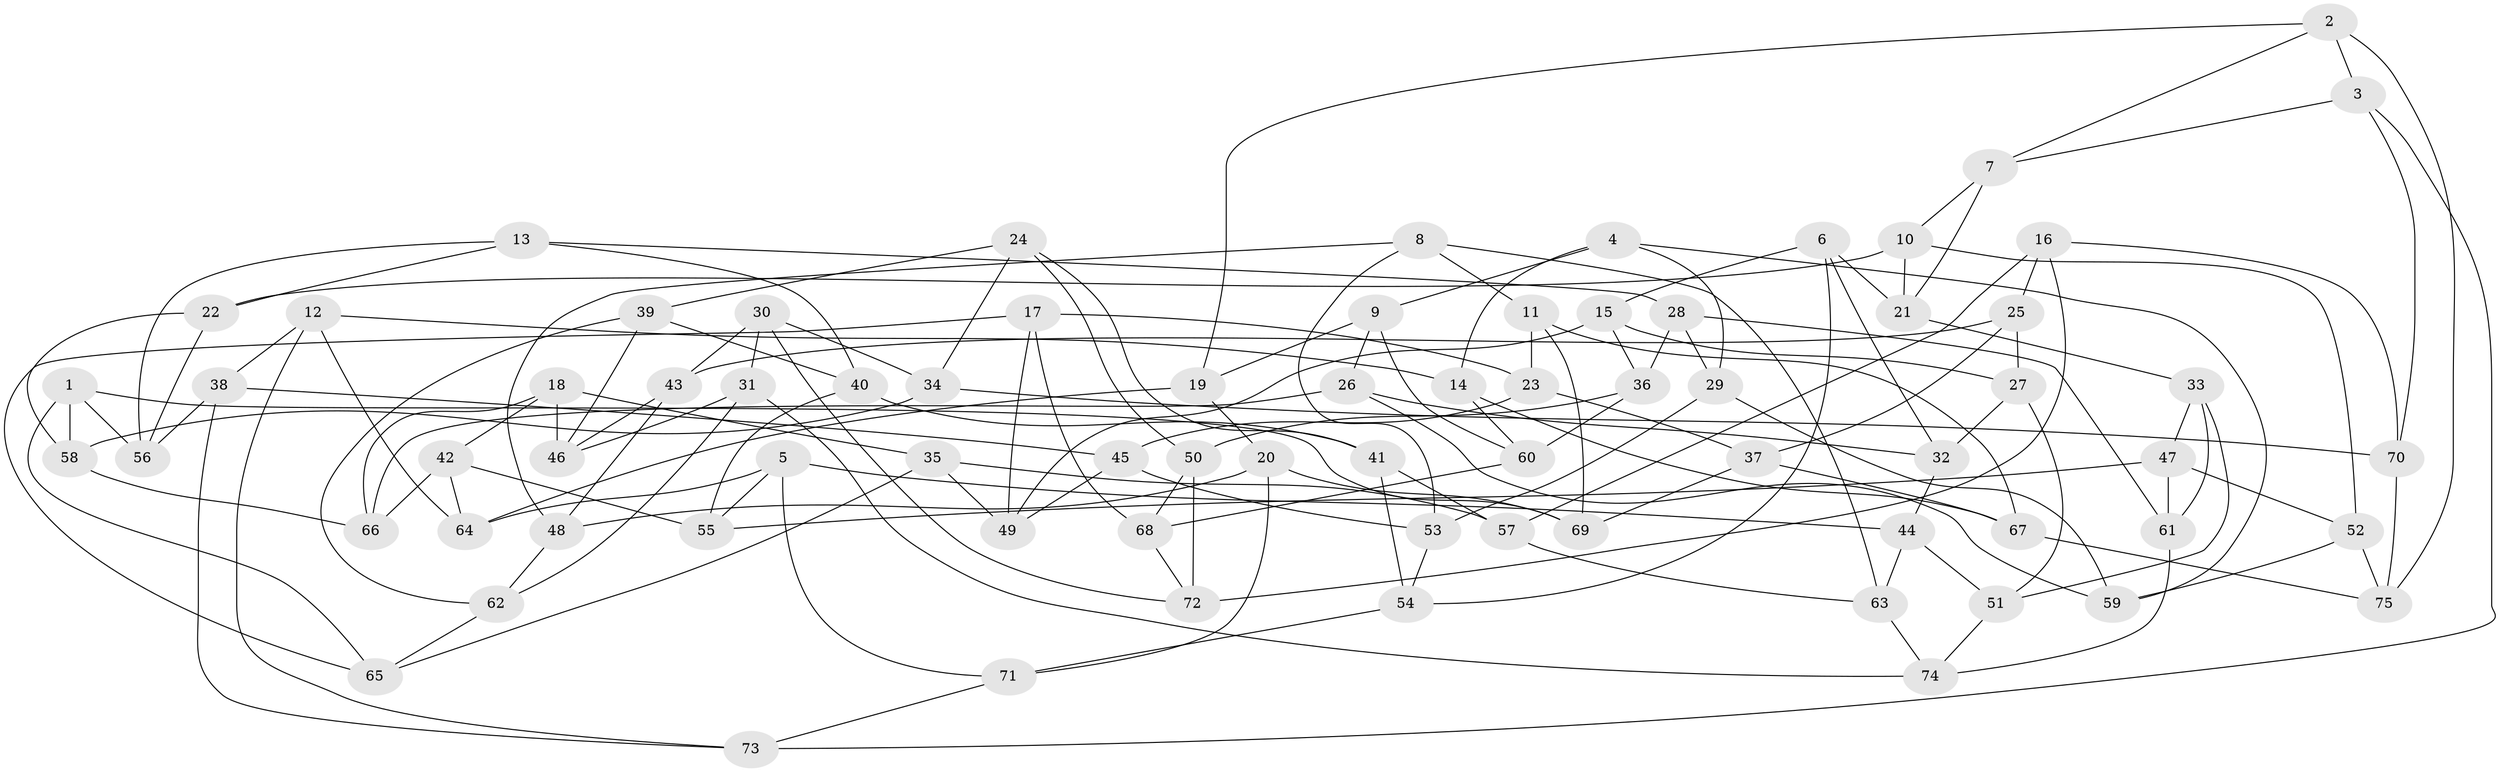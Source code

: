 // coarse degree distribution, {6: 0.24444444444444444, 4: 0.35555555555555557, 5: 0.35555555555555557, 3: 0.044444444444444446}
// Generated by graph-tools (version 1.1) at 2025/52/02/27/25 19:52:30]
// undirected, 75 vertices, 150 edges
graph export_dot {
graph [start="1"]
  node [color=gray90,style=filled];
  1;
  2;
  3;
  4;
  5;
  6;
  7;
  8;
  9;
  10;
  11;
  12;
  13;
  14;
  15;
  16;
  17;
  18;
  19;
  20;
  21;
  22;
  23;
  24;
  25;
  26;
  27;
  28;
  29;
  30;
  31;
  32;
  33;
  34;
  35;
  36;
  37;
  38;
  39;
  40;
  41;
  42;
  43;
  44;
  45;
  46;
  47;
  48;
  49;
  50;
  51;
  52;
  53;
  54;
  55;
  56;
  57;
  58;
  59;
  60;
  61;
  62;
  63;
  64;
  65;
  66;
  67;
  68;
  69;
  70;
  71;
  72;
  73;
  74;
  75;
  1 -- 69;
  1 -- 65;
  1 -- 56;
  1 -- 58;
  2 -- 19;
  2 -- 75;
  2 -- 3;
  2 -- 7;
  3 -- 7;
  3 -- 70;
  3 -- 73;
  4 -- 59;
  4 -- 9;
  4 -- 29;
  4 -- 14;
  5 -- 55;
  5 -- 64;
  5 -- 71;
  5 -- 44;
  6 -- 15;
  6 -- 21;
  6 -- 54;
  6 -- 32;
  7 -- 10;
  7 -- 21;
  8 -- 53;
  8 -- 48;
  8 -- 63;
  8 -- 11;
  9 -- 60;
  9 -- 26;
  9 -- 19;
  10 -- 52;
  10 -- 22;
  10 -- 21;
  11 -- 23;
  11 -- 69;
  11 -- 67;
  12 -- 73;
  12 -- 14;
  12 -- 64;
  12 -- 38;
  13 -- 28;
  13 -- 40;
  13 -- 22;
  13 -- 56;
  14 -- 67;
  14 -- 60;
  15 -- 49;
  15 -- 36;
  15 -- 27;
  16 -- 70;
  16 -- 72;
  16 -- 57;
  16 -- 25;
  17 -- 68;
  17 -- 23;
  17 -- 49;
  17 -- 65;
  18 -- 42;
  18 -- 46;
  18 -- 35;
  18 -- 66;
  19 -- 64;
  19 -- 20;
  20 -- 69;
  20 -- 71;
  20 -- 48;
  21 -- 33;
  22 -- 56;
  22 -- 58;
  23 -- 45;
  23 -- 37;
  24 -- 50;
  24 -- 34;
  24 -- 39;
  24 -- 41;
  25 -- 27;
  25 -- 37;
  25 -- 43;
  26 -- 32;
  26 -- 59;
  26 -- 66;
  27 -- 51;
  27 -- 32;
  28 -- 61;
  28 -- 36;
  28 -- 29;
  29 -- 59;
  29 -- 53;
  30 -- 34;
  30 -- 31;
  30 -- 72;
  30 -- 43;
  31 -- 74;
  31 -- 46;
  31 -- 62;
  32 -- 44;
  33 -- 47;
  33 -- 61;
  33 -- 51;
  34 -- 70;
  34 -- 58;
  35 -- 57;
  35 -- 49;
  35 -- 65;
  36 -- 50;
  36 -- 60;
  37 -- 69;
  37 -- 67;
  38 -- 73;
  38 -- 45;
  38 -- 56;
  39 -- 46;
  39 -- 62;
  39 -- 40;
  40 -- 55;
  40 -- 41;
  41 -- 57;
  41 -- 54;
  42 -- 55;
  42 -- 66;
  42 -- 64;
  43 -- 46;
  43 -- 48;
  44 -- 51;
  44 -- 63;
  45 -- 53;
  45 -- 49;
  47 -- 55;
  47 -- 61;
  47 -- 52;
  48 -- 62;
  50 -- 68;
  50 -- 72;
  51 -- 74;
  52 -- 59;
  52 -- 75;
  53 -- 54;
  54 -- 71;
  57 -- 63;
  58 -- 66;
  60 -- 68;
  61 -- 74;
  62 -- 65;
  63 -- 74;
  67 -- 75;
  68 -- 72;
  70 -- 75;
  71 -- 73;
}
